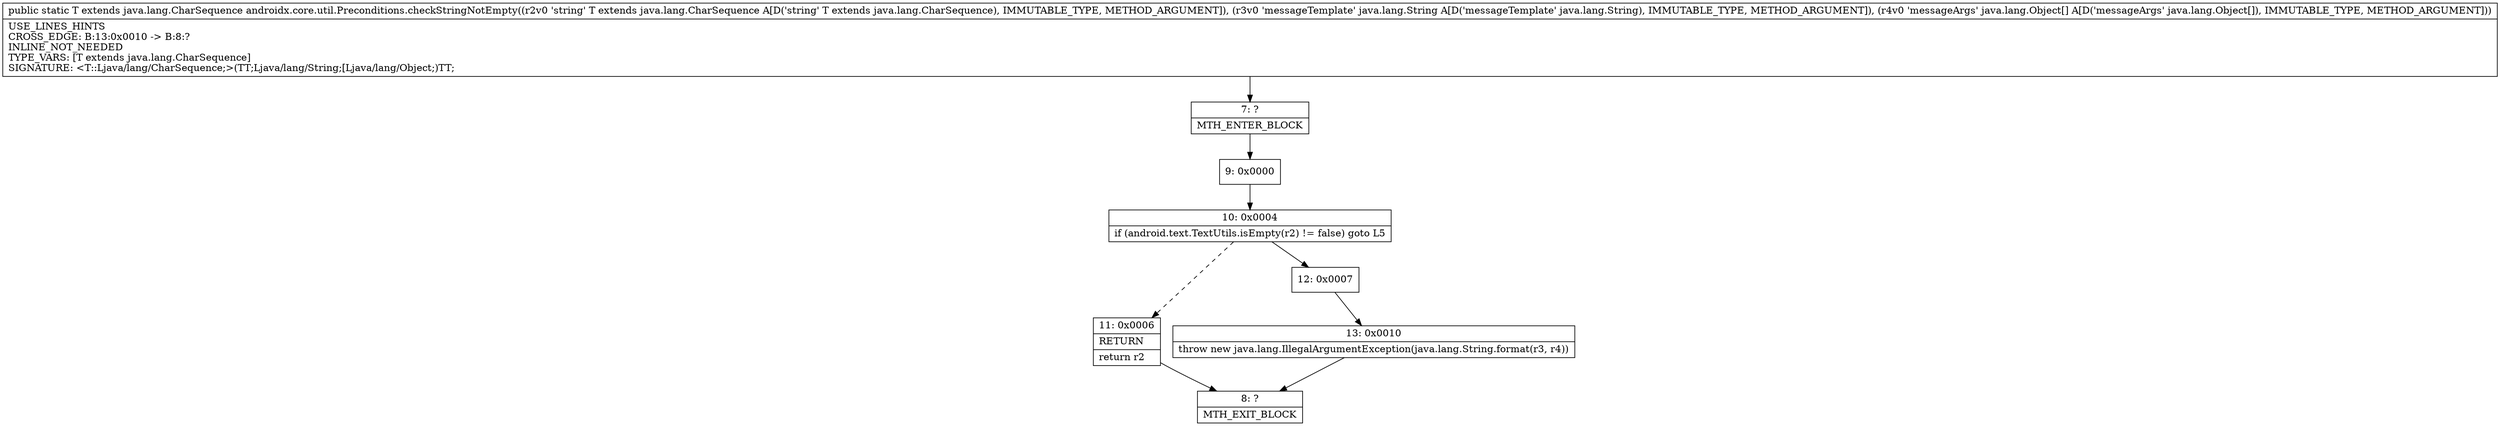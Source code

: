 digraph "CFG forandroidx.core.util.Preconditions.checkStringNotEmpty(Ljava\/lang\/CharSequence;Ljava\/lang\/String;[Ljava\/lang\/Object;)Ljava\/lang\/CharSequence;" {
Node_7 [shape=record,label="{7\:\ ?|MTH_ENTER_BLOCK\l}"];
Node_9 [shape=record,label="{9\:\ 0x0000}"];
Node_10 [shape=record,label="{10\:\ 0x0004|if (android.text.TextUtils.isEmpty(r2) != false) goto L5\l}"];
Node_11 [shape=record,label="{11\:\ 0x0006|RETURN\l|return r2\l}"];
Node_8 [shape=record,label="{8\:\ ?|MTH_EXIT_BLOCK\l}"];
Node_12 [shape=record,label="{12\:\ 0x0007}"];
Node_13 [shape=record,label="{13\:\ 0x0010|throw new java.lang.IllegalArgumentException(java.lang.String.format(r3, r4))\l}"];
MethodNode[shape=record,label="{public static T extends java.lang.CharSequence androidx.core.util.Preconditions.checkStringNotEmpty((r2v0 'string' T extends java.lang.CharSequence A[D('string' T extends java.lang.CharSequence), IMMUTABLE_TYPE, METHOD_ARGUMENT]), (r3v0 'messageTemplate' java.lang.String A[D('messageTemplate' java.lang.String), IMMUTABLE_TYPE, METHOD_ARGUMENT]), (r4v0 'messageArgs' java.lang.Object[] A[D('messageArgs' java.lang.Object[]), IMMUTABLE_TYPE, METHOD_ARGUMENT]))  | USE_LINES_HINTS\lCROSS_EDGE: B:13:0x0010 \-\> B:8:?\lINLINE_NOT_NEEDED\lTYPE_VARS: [T extends java.lang.CharSequence]\lSIGNATURE: \<T::Ljava\/lang\/CharSequence;\>(TT;Ljava\/lang\/String;[Ljava\/lang\/Object;)TT;\l}"];
MethodNode -> Node_7;Node_7 -> Node_9;
Node_9 -> Node_10;
Node_10 -> Node_11[style=dashed];
Node_10 -> Node_12;
Node_11 -> Node_8;
Node_12 -> Node_13;
Node_13 -> Node_8;
}

